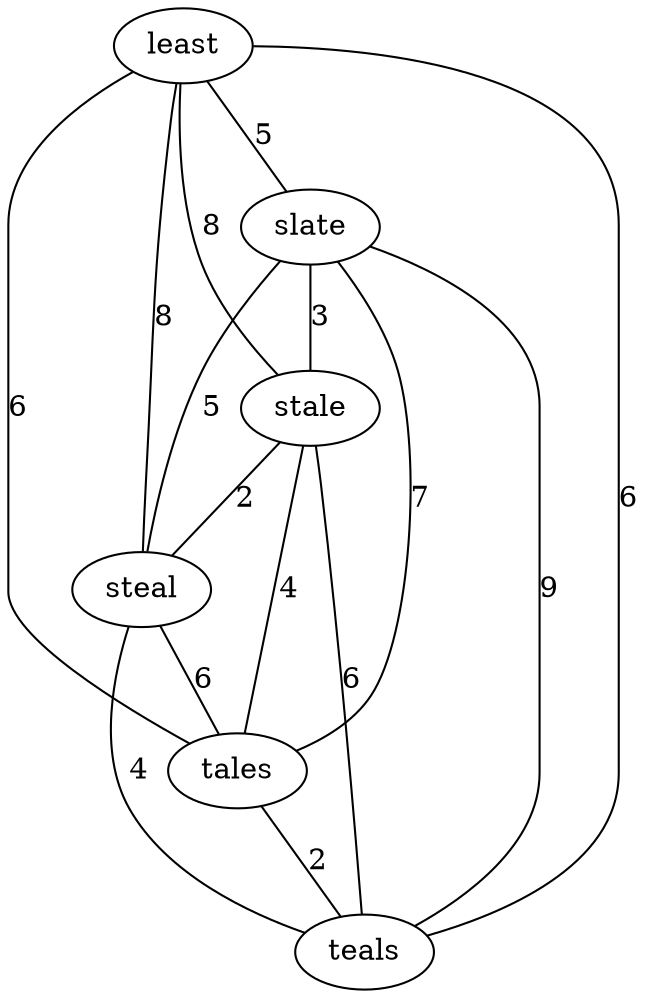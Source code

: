 graph {
	least -- slate [ label="5" ];
	least -- stale [ label="8" ];
	least -- steal [ label="8" ];
	least -- tales [ label="6" ];
	least -- teals [ label="6" ];
	slate -- stale [ label="3" ];
	slate -- steal [ label="5" ];
	slate -- tales [ label="7" ];
	slate -- teals [ label="9" ];
	stale -- steal [ label="2" ];
	stale -- tales [ label="4" ];
	stale -- teals [ label="6" ];
	steal -- tales [ label="6" ];
	steal -- teals [ label="4" ];
	tales -- teals [ label="2" ];
}